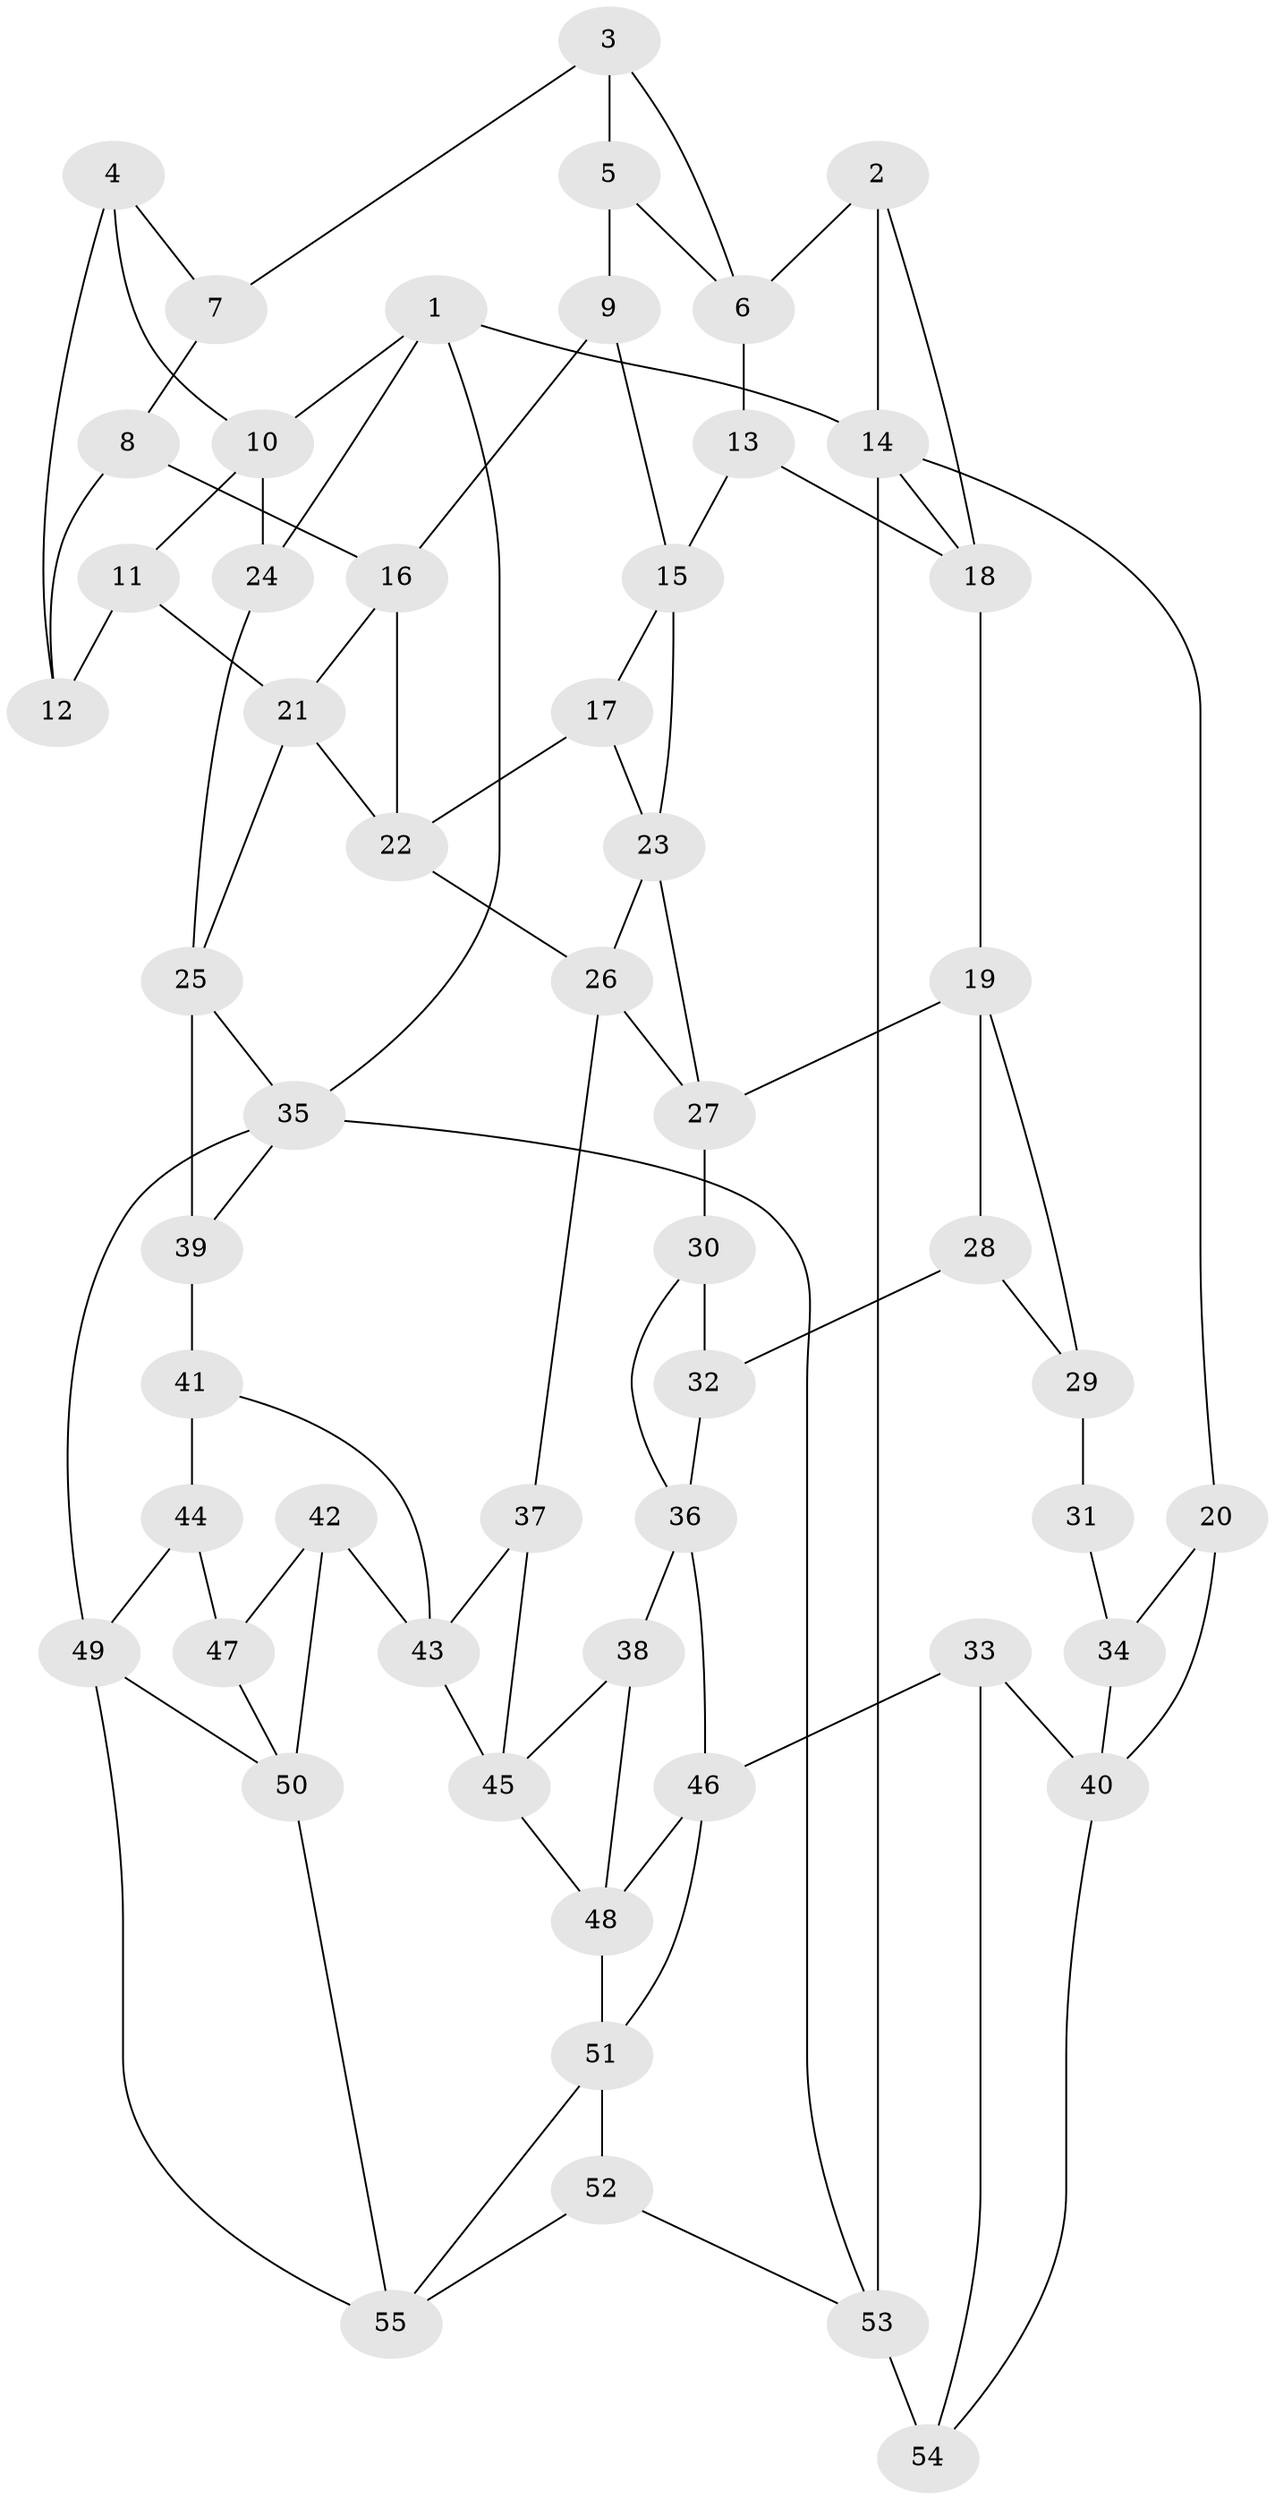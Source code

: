 // original degree distribution, {3: 0.01818181818181818, 6: 0.22727272727272727, 4: 0.24545454545454545, 5: 0.509090909090909}
// Generated by graph-tools (version 1.1) at 2025/03/03/09/25 03:03:20]
// undirected, 55 vertices, 96 edges
graph export_dot {
graph [start="1"]
  node [color=gray90,style=filled];
  1;
  2;
  3;
  4;
  5;
  6;
  7;
  8;
  9;
  10;
  11;
  12;
  13;
  14;
  15;
  16;
  17;
  18;
  19;
  20;
  21;
  22;
  23;
  24;
  25;
  26;
  27;
  28;
  29;
  30;
  31;
  32;
  33;
  34;
  35;
  36;
  37;
  38;
  39;
  40;
  41;
  42;
  43;
  44;
  45;
  46;
  47;
  48;
  49;
  50;
  51;
  52;
  53;
  54;
  55;
  1 -- 10 [weight=1.0];
  1 -- 14 [weight=1.0];
  1 -- 24 [weight=1.0];
  1 -- 35 [weight=1.0];
  2 -- 6 [weight=1.0];
  2 -- 14 [weight=1.0];
  2 -- 18 [weight=1.0];
  3 -- 5 [weight=1.0];
  3 -- 6 [weight=1.0];
  3 -- 7 [weight=1.0];
  4 -- 7 [weight=1.0];
  4 -- 10 [weight=1.0];
  4 -- 12 [weight=1.0];
  5 -- 6 [weight=1.0];
  5 -- 9 [weight=2.0];
  6 -- 13 [weight=1.0];
  7 -- 8 [weight=1.0];
  8 -- 12 [weight=1.0];
  8 -- 16 [weight=1.0];
  9 -- 15 [weight=1.0];
  9 -- 16 [weight=1.0];
  10 -- 11 [weight=1.0];
  10 -- 24 [weight=2.0];
  11 -- 12 [weight=2.0];
  11 -- 21 [weight=1.0];
  13 -- 15 [weight=1.0];
  13 -- 18 [weight=1.0];
  14 -- 18 [weight=1.0];
  14 -- 20 [weight=1.0];
  14 -- 53 [weight=1.0];
  15 -- 17 [weight=1.0];
  15 -- 23 [weight=1.0];
  16 -- 21 [weight=1.0];
  16 -- 22 [weight=1.0];
  17 -- 22 [weight=1.0];
  17 -- 23 [weight=1.0];
  18 -- 19 [weight=1.0];
  19 -- 27 [weight=1.0];
  19 -- 28 [weight=1.0];
  19 -- 29 [weight=1.0];
  20 -- 34 [weight=1.0];
  20 -- 40 [weight=1.0];
  21 -- 22 [weight=1.0];
  21 -- 25 [weight=1.0];
  22 -- 26 [weight=1.0];
  23 -- 26 [weight=1.0];
  23 -- 27 [weight=1.0];
  24 -- 25 [weight=1.0];
  25 -- 35 [weight=1.0];
  25 -- 39 [weight=1.0];
  26 -- 27 [weight=1.0];
  26 -- 37 [weight=1.0];
  27 -- 30 [weight=1.0];
  28 -- 29 [weight=1.0];
  28 -- 32 [weight=2.0];
  29 -- 31 [weight=2.0];
  30 -- 32 [weight=1.0];
  30 -- 36 [weight=1.0];
  31 -- 34 [weight=2.0];
  32 -- 36 [weight=1.0];
  33 -- 40 [weight=1.0];
  33 -- 46 [weight=1.0];
  33 -- 54 [weight=1.0];
  34 -- 40 [weight=1.0];
  35 -- 39 [weight=1.0];
  35 -- 49 [weight=1.0];
  35 -- 53 [weight=1.0];
  36 -- 38 [weight=1.0];
  36 -- 46 [weight=1.0];
  37 -- 43 [weight=1.0];
  37 -- 45 [weight=1.0];
  38 -- 45 [weight=1.0];
  38 -- 48 [weight=1.0];
  39 -- 41 [weight=2.0];
  40 -- 54 [weight=1.0];
  41 -- 43 [weight=1.0];
  41 -- 44 [weight=3.0];
  42 -- 43 [weight=1.0];
  42 -- 47 [weight=1.0];
  42 -- 50 [weight=1.0];
  43 -- 45 [weight=1.0];
  44 -- 47 [weight=2.0];
  44 -- 49 [weight=1.0];
  45 -- 48 [weight=1.0];
  46 -- 48 [weight=1.0];
  46 -- 51 [weight=1.0];
  47 -- 50 [weight=1.0];
  48 -- 51 [weight=1.0];
  49 -- 50 [weight=1.0];
  49 -- 55 [weight=1.0];
  50 -- 55 [weight=1.0];
  51 -- 52 [weight=1.0];
  51 -- 55 [weight=1.0];
  52 -- 53 [weight=1.0];
  52 -- 55 [weight=1.0];
  53 -- 54 [weight=2.0];
}
